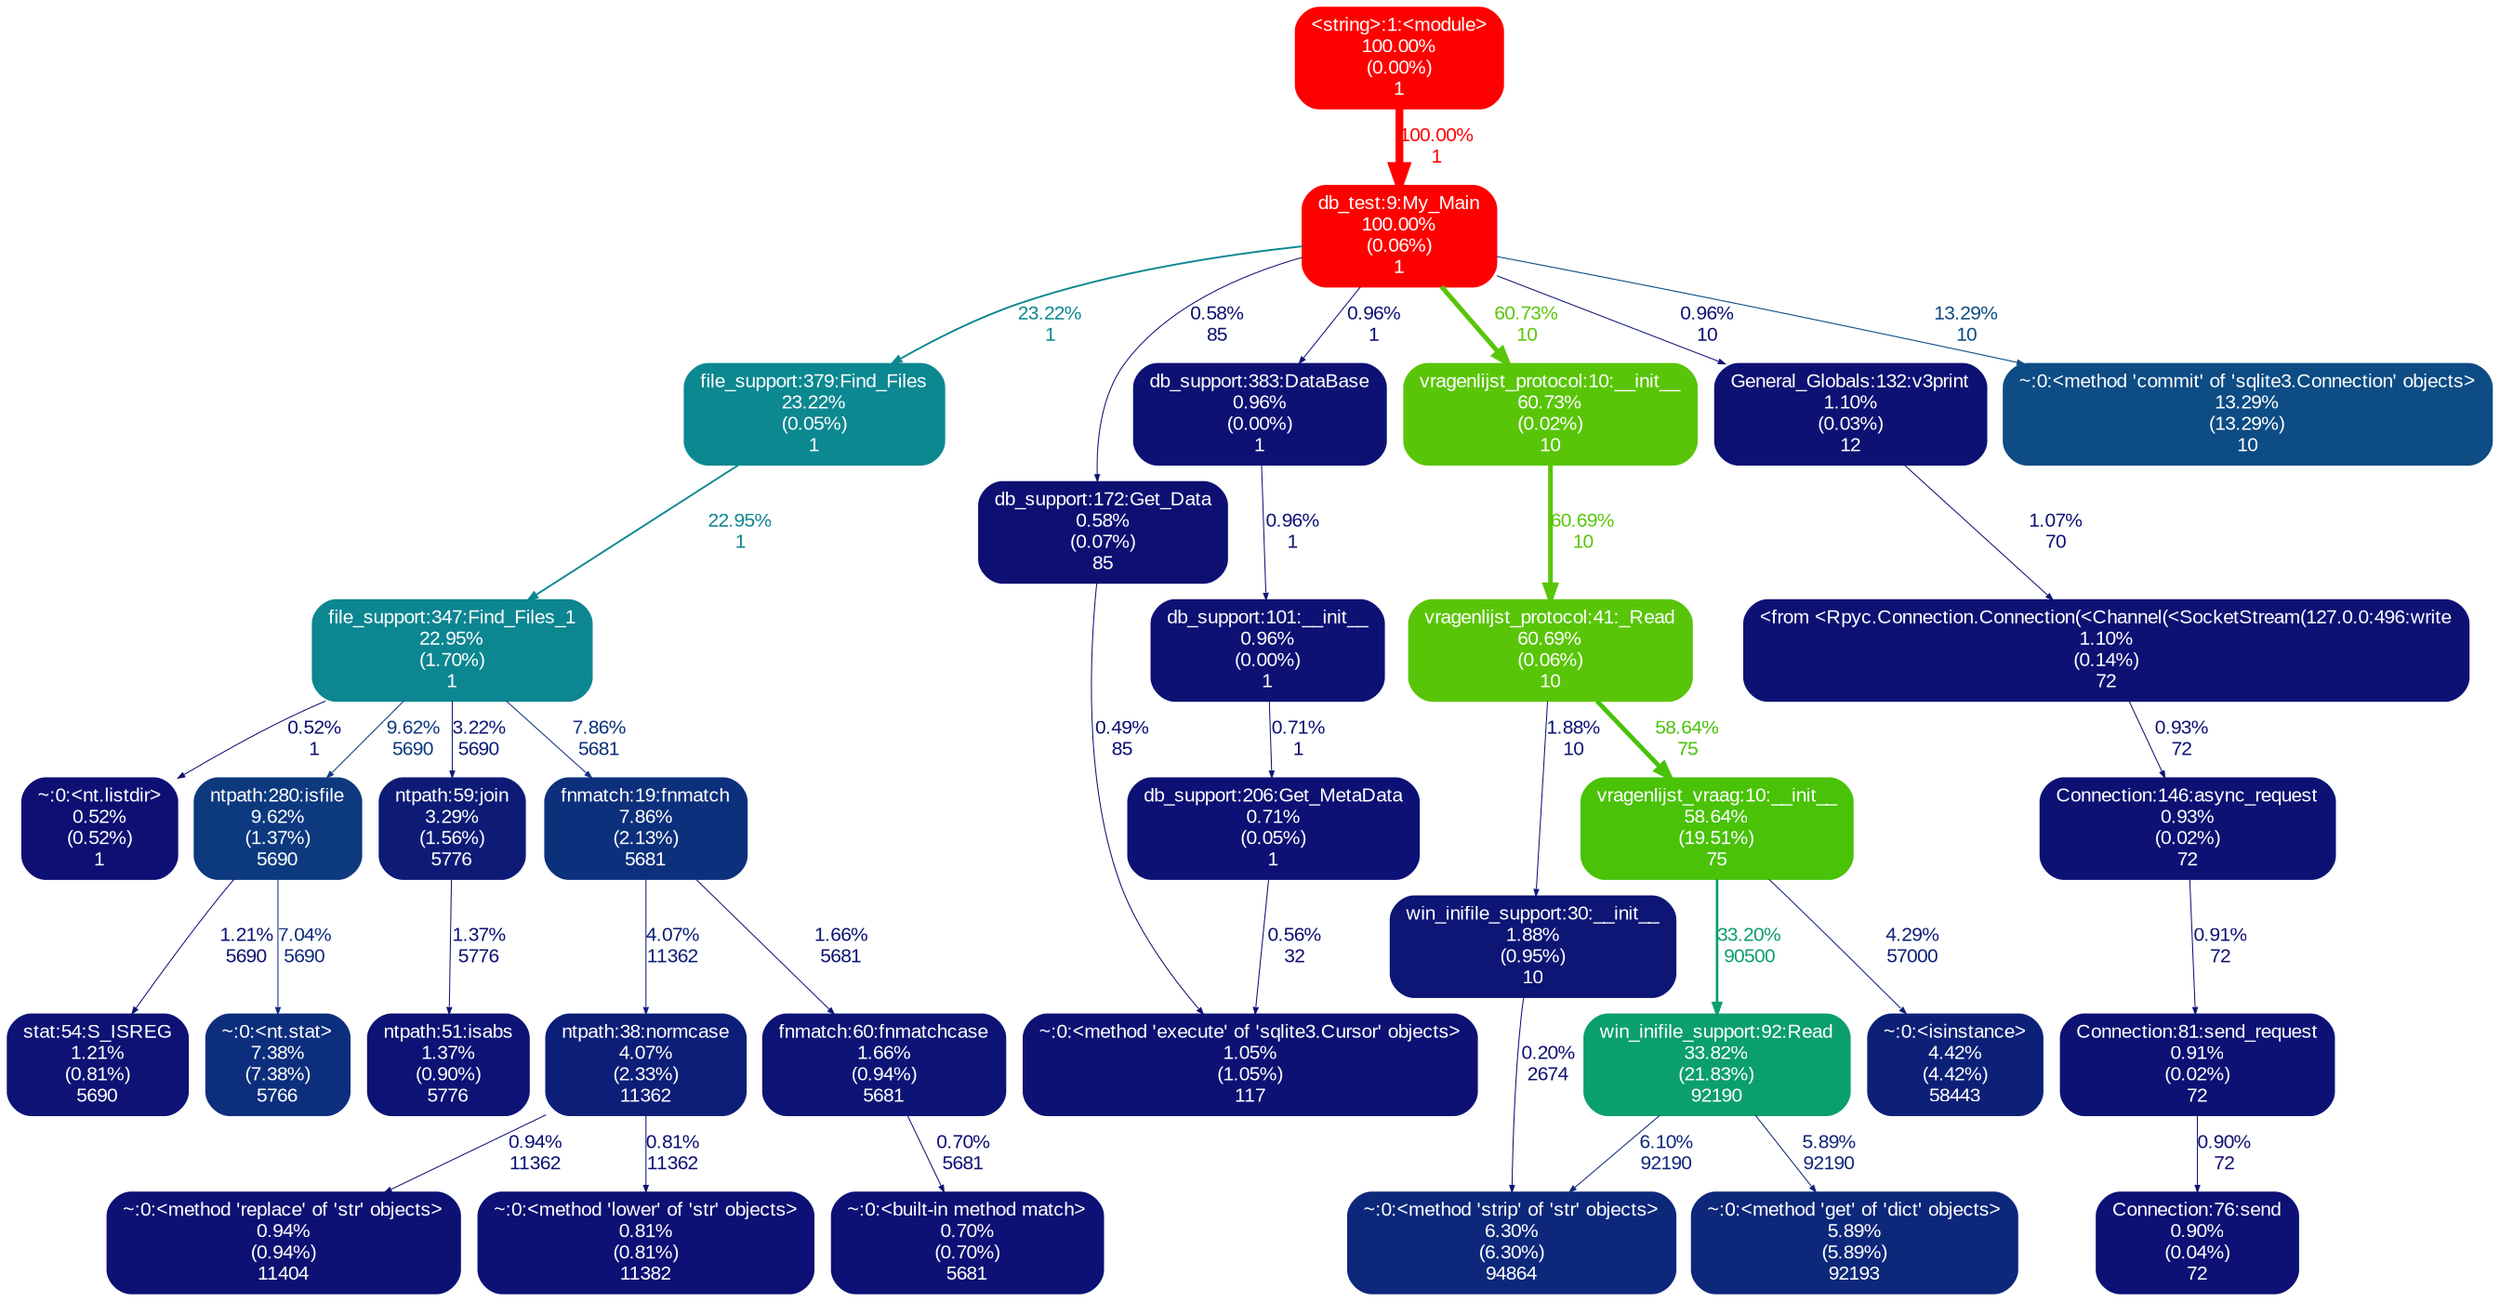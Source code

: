 digraph {
	graph [ranksep=0.25, fontname=Arial, nodesep=0.125];
	node [fontname=Arial, style="filled,rounded", height=0, width=0, shape=box, fontcolor=white];
	edge [fontname=Arial];
	2 [color="#0d0f73", fontcolor="#ffffff", fontsize="10.00", label="~:0:<nt.listdir>\n0.52%\n(0.52%)\n1"];
	3 [color="#0c8691", fontcolor="#ffffff", fontsize="10.00", label="file_support:347:Find_Files_1\n22.95%\n(1.70%)\n1"];
	3 -> 2 [color="#0d0f73", label="0.52%\n1", arrowsize="0.35", fontsize="10.00", fontcolor="#0d0f73", labeldistance="0.50", penwidth="0.50"];
	3 -> 6 [color="#0d397f", label="9.62%\n5690", arrowsize="0.35", fontsize="10.00", fontcolor="#0d397f", labeldistance="0.50", penwidth="0.50"];
	3 -> 52 [color="#0d1a77", label="3.22%\n5690", arrowsize="0.35", fontsize="10.00", fontcolor="#0d1a77", labeldistance="0.50", penwidth="0.50"];
	3 -> 23 [color="#0d307d", label="7.86%\n5681", arrowsize="0.35", fontsize="10.00", fontcolor="#0d307d", labeldistance="0.50", penwidth="0.50"];
	6 [color="#0d397f", fontcolor="#ffffff", fontsize="10.00", label="ntpath:280:isfile\n9.62%\n(1.37%)\n5690"];
	6 -> 104 [color="#0d1274", label="1.21%\n5690", arrowsize="0.35", fontsize="10.00", fontcolor="#0d1274", labeldistance="0.50", penwidth="0.50"];
	6 -> 106 [color="#0d2c7c", label="7.04%\n5690", arrowsize="0.35", fontsize="10.00", fontcolor="#0d2c7c", labeldistance="0.50", penwidth="0.50"];
	8 [color="#0d1575", fontcolor="#ffffff", fontsize="10.00", label="win_inifile_support:30:__init__\n1.88%\n(0.95%)\n10"];
	8 -> 59 [color="#0d0e73", label="0.20%\n2674", arrowsize="0.35", fontsize="10.00", fontcolor="#0d0e73", labeldistance="0.50", penwidth="0.50"];
	10 [color="#49c208", fontcolor="#ffffff", fontsize="10.00", label="vragenlijst_vraag:10:__init__\n58.64%\n(19.51%)\n75"];
	10 -> 48 [color="#0b9e6e", label="33.20%\n90500", arrowsize="0.58", fontsize="10.00", fontcolor="#0b9e6e", labeldistance="1.33", penwidth="1.33"];
	10 -> 121 [color="#0d1f78", label="4.29%\n57000", arrowsize="0.35", fontsize="10.00", fontcolor="#0d1f78", labeldistance="0.50", penwidth="0.50"];
	14 [color="#59c508", fontcolor="#ffffff", fontsize="10.00", label="vragenlijst_protocol:41:_Read\n60.69%\n(0.06%)\n10"];
	14 -> 8 [color="#0d1575", label="1.88%\n10", arrowsize="0.35", fontsize="10.00", fontcolor="#0d1575", labeldistance="0.50", penwidth="0.50"];
	14 -> 10 [color="#49c208", label="58.64%\n75", arrowsize="0.77", fontsize="10.00", fontcolor="#49c208", labeldistance="2.35", penwidth="2.35"];
	22 [color="#0d1275", fontcolor="#ffffff", fontsize="10.00", label="ntpath:51:isabs\n1.37%\n(0.90%)\n5776"];
	23 [color="#0d307d", fontcolor="#ffffff", fontsize="10.00", label="fnmatch:19:fnmatch\n7.86%\n(2.13%)\n5681"];
	23 -> 63 [color="#0d1e78", label="4.07%\n11362", arrowsize="0.35", fontsize="10.00", fontcolor="#0d1e78", labeldistance="0.50", penwidth="0.50"];
	23 -> 39 [color="#0d1475", label="1.66%\n5681", arrowsize="0.35", fontsize="10.00", fontcolor="#0d1475", labeldistance="0.50", penwidth="0.50"];
	24 [color="#0d1174", fontcolor="#ffffff", fontsize="10.00", label="Connection:146:async_request\n0.93%\n(0.02%)\n72"];
	24 -> 73 [color="#0d1174", label="0.91%\n72", arrowsize="0.35", fontsize="10.00", fontcolor="#0d1174", labeldistance="0.50", penwidth="0.50"];
	25 [color="#0d1174", fontcolor="#ffffff", fontsize="10.00", label="<from <Rpyc.Connection.Connection(<Channel(<SocketStream(127.0.0:496:write\n1.10%\n(0.14%)\n72"];
	25 -> 24 [color="#0d1174", label="0.93%\n72", arrowsize="0.35", fontsize="10.00", fontcolor="#0d1174", labeldistance="0.50", penwidth="0.50"];
	29 [color="#0c8891", fontcolor="#ffffff", fontsize="10.00", label="file_support:379:Find_Files\n23.22%\n(0.05%)\n1"];
	29 -> 3 [color="#0c8691", label="22.95%\n1", arrowsize="0.48", fontsize="10.00", fontcolor="#0c8691", labeldistance="0.92", penwidth="0.92"];
	30 [color="#0d1174", fontcolor="#ffffff", fontsize="10.00", label="db_support:383:DataBase\n0.96%\n(0.00%)\n1"];
	30 -> 57 [color="#0d1174", label="0.96%\n1", arrowsize="0.35", fontsize="10.00", fontcolor="#0d1174", labeldistance="0.50", penwidth="0.50"];
	31 [color="#59c508", fontcolor="#ffffff", fontsize="10.00", label="vragenlijst_protocol:10:__init__\n60.73%\n(0.02%)\n10"];
	31 -> 14 [color="#59c508", label="60.69%\n10", arrowsize="0.78", fontsize="10.00", fontcolor="#59c508", labeldistance="2.43", penwidth="2.43"];
	35 [color="#0d0f73", fontcolor="#ffffff", fontsize="10.00", label="db_support:172:Get_Data\n0.58%\n(0.07%)\n85"];
	35 -> 111 [color="#0d0f73", label="0.49%\n85", arrowsize="0.35", fontsize="10.00", fontcolor="#0d0f73", labeldistance="0.50", penwidth="0.50"];
	36 [color="#0d1074", fontcolor="#ffffff", fontsize="10.00", label="db_support:206:Get_MetaData\n0.71%\n(0.05%)\n1"];
	36 -> 111 [color="#0d0f73", label="0.56%\n32", arrowsize="0.35", fontsize="10.00", fontcolor="#0d0f73", labeldistance="0.50", penwidth="0.50"];
	38 [color="#0d1074", fontcolor="#ffffff", fontsize="10.00", label="~:0:<built-in method match>\n0.70%\n(0.70%)\n5681"];
	39 [color="#0d1475", fontcolor="#ffffff", fontsize="10.00", label="fnmatch:60:fnmatchcase\n1.66%\n(0.94%)\n5681"];
	39 -> 38 [color="#0d1074", label="0.70%\n5681", arrowsize="0.35", fontsize="10.00", fontcolor="#0d1074", labeldistance="0.50", penwidth="0.50"];
	41 [color="#0d1174", fontcolor="#ffffff", fontsize="10.00", label="General_Globals:132:v3print\n1.10%\n(0.03%)\n12"];
	41 -> 25 [color="#0d1174", label="1.07%\n70", arrowsize="0.35", fontsize="10.00", fontcolor="#0d1174", labeldistance="0.50", penwidth="0.50"];
	43 [color="#ff0000", fontcolor="#ffffff", fontsize="10.00", label="db_test:9:My_Main\n100.00%\n(0.06%)\n1"];
	43 -> 35 [color="#0d0f73", label="0.58%\n85", arrowsize="0.35", fontsize="10.00", fontcolor="#0d0f73", labeldistance="0.50", penwidth="0.50"];
	43 -> 41 [color="#0d1174", label="0.96%\n10", arrowsize="0.35", fontsize="10.00", fontcolor="#0d1174", labeldistance="0.50", penwidth="0.50"];
	43 -> 108 [color="#0d4c84", label="13.29%\n10", arrowsize="0.36", fontsize="10.00", fontcolor="#0d4c84", labeldistance="0.53", penwidth="0.53"];
	43 -> 29 [color="#0c8891", label="23.22%\n1", arrowsize="0.48", fontsize="10.00", fontcolor="#0c8891", labeldistance="0.93", penwidth="0.93"];
	43 -> 30 [color="#0d1174", label="0.96%\n1", arrowsize="0.35", fontsize="10.00", fontcolor="#0d1174", labeldistance="0.50", penwidth="0.50"];
	43 -> 31 [color="#59c508", label="60.73%\n10", arrowsize="0.78", fontsize="10.00", fontcolor="#59c508", labeldistance="2.43", penwidth="2.43"];
	48 [color="#0b9f6b", fontcolor="#ffffff", fontsize="10.00", label="win_inifile_support:92:Read\n33.82%\n(21.83%)\n92190"];
	48 -> 59 [color="#0d287b", label="6.10%\n92190", arrowsize="0.35", fontsize="10.00", fontcolor="#0d287b", labeldistance="0.50", penwidth="0.50"];
	48 -> 87 [color="#0d277a", label="5.89%\n92190", arrowsize="0.35", fontsize="10.00", fontcolor="#0d277a", labeldistance="0.50", penwidth="0.50"];
	52 [color="#0d1b77", fontcolor="#ffffff", fontsize="10.00", label="ntpath:59:join\n3.29%\n(1.56%)\n5776"];
	52 -> 22 [color="#0d1275", label="1.37%\n5776", arrowsize="0.35", fontsize="10.00", fontcolor="#0d1275", labeldistance="0.50", penwidth="0.50"];
	57 [color="#0d1174", fontcolor="#ffffff", fontsize="10.00", label="db_support:101:__init__\n0.96%\n(0.00%)\n1"];
	57 -> 36 [color="#0d1074", label="0.71%\n1", arrowsize="0.35", fontsize="10.00", fontcolor="#0d1074", labeldistance="0.50", penwidth="0.50"];
	59 [color="#0d287b", fontcolor="#ffffff", fontsize="10.00", label="~:0:<method 'strip' of 'str' objects>\n6.30%\n(6.30%)\n94864"];
	61 [color="#ff0000", fontcolor="#ffffff", fontsize="10.00", label="<string>:1:<module>\n100.00%\n(0.00%)\n1"];
	61 -> 43 [color="#ff0000", label="100.00%\n1", arrowsize="1.00", fontsize="10.00", fontcolor="#ff0000", labeldistance="4.00", penwidth="4.00"];
	62 [color="#0d1174", fontcolor="#ffffff", fontsize="10.00", label="~:0:<method 'replace' of 'str' objects>\n0.94%\n(0.94%)\n11404"];
	63 [color="#0d1e78", fontcolor="#ffffff", fontsize="10.00", label="ntpath:38:normcase\n4.07%\n(2.33%)\n11362"];
	63 -> 98 [color="#0d1074", label="0.81%\n11362", arrowsize="0.35", fontsize="10.00", fontcolor="#0d1074", labeldistance="0.50", penwidth="0.50"];
	63 -> 62 [color="#0d1174", label="0.94%\n11362", arrowsize="0.35", fontsize="10.00", fontcolor="#0d1174", labeldistance="0.50", penwidth="0.50"];
	72 [color="#0d1074", fontcolor="#ffffff", fontsize="10.00", label="Connection:76:send\n0.90%\n(0.04%)\n72"];
	73 [color="#0d1174", fontcolor="#ffffff", fontsize="10.00", label="Connection:81:send_request\n0.91%\n(0.02%)\n72"];
	73 -> 72 [color="#0d1074", label="0.90%\n72", arrowsize="0.35", fontsize="10.00", fontcolor="#0d1074", labeldistance="0.50", penwidth="0.50"];
	87 [color="#0d277a", fontcolor="#ffffff", fontsize="10.00", label="~:0:<method 'get' of 'dict' objects>\n5.89%\n(5.89%)\n92193"];
	98 [color="#0d1074", fontcolor="#ffffff", fontsize="10.00", label="~:0:<method 'lower' of 'str' objects>\n0.81%\n(0.81%)\n11382"];
	104 [color="#0d1274", fontcolor="#ffffff", fontsize="10.00", label="stat:54:S_ISREG\n1.21%\n(0.81%)\n5690"];
	106 [color="#0d2e7c", fontcolor="#ffffff", fontsize="10.00", label="~:0:<nt.stat>\n7.38%\n(7.38%)\n5766"];
	108 [color="#0d4c84", fontcolor="#ffffff", fontsize="10.00", label="~:0:<method 'commit' of 'sqlite3.Connection' objects>\n13.29%\n(13.29%)\n10"];
	111 [color="#0d1174", fontcolor="#ffffff", fontsize="10.00", label="~:0:<method 'execute' of 'sqlite3.Cursor' objects>\n1.05%\n(1.05%)\n117"];
	121 [color="#0d2078", fontcolor="#ffffff", fontsize="10.00", label="~:0:<isinstance>\n4.42%\n(4.42%)\n58443"];
}
